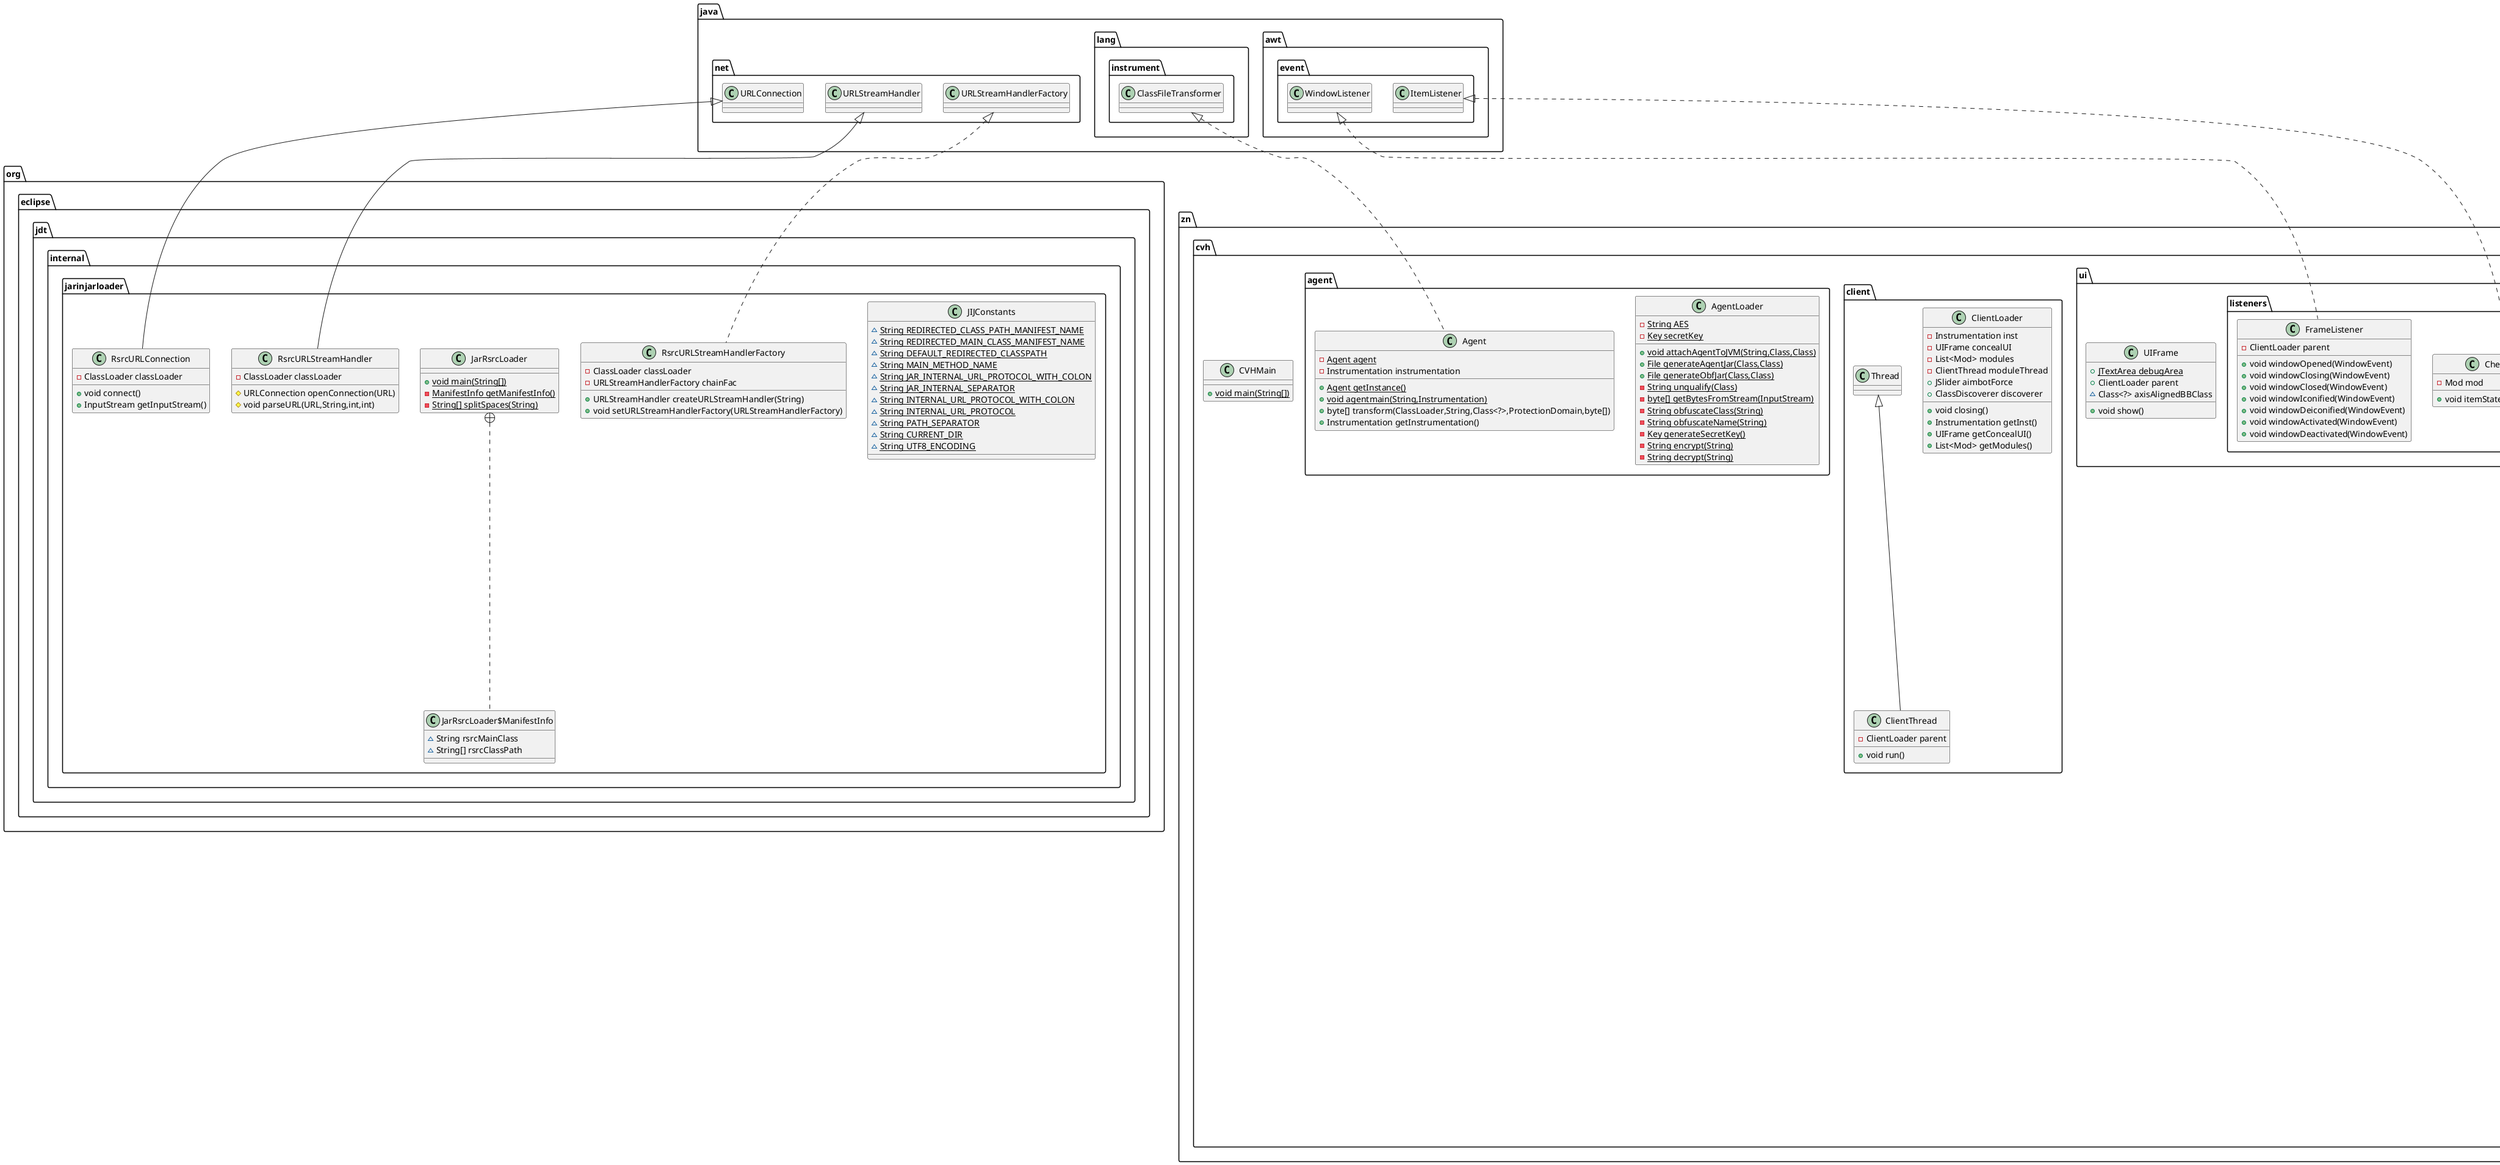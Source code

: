@startuml
abstract class zn.cvh.wrapper.Wrapper {
+ ClassDiscoverer classDiscoverer
# Class<?> clazz
# ReflectionHelper rh
+ Class<?> getClazz()
}


class zn.cvh.module.modules.Triggerbot {
+ DoubleValue minCps
+ DoubleValue maxCps
+ BoolValues onlyWhileClicking
- TimeUtil time
- Random random
- Robot robot
+ void update()
- long getSleepTime()
}


class org.eclipse.jdt.internal.jarinjarloader.JIJConstants {
~ {static} String REDIRECTED_CLASS_PATH_MANIFEST_NAME
~ {static} String REDIRECTED_MAIN_CLASS_MANIFEST_NAME
~ {static} String DEFAULT_REDIRECTED_CLASSPATH
~ {static} String MAIN_METHOD_NAME
~ {static} String JAR_INTERNAL_URL_PROTOCOL_WITH_COLON
~ {static} String JAR_INTERNAL_SEPARATOR
~ {static} String INTERNAL_URL_PROTOCOL_WITH_COLON
~ {static} String INTERNAL_URL_PROTOCOL
~ {static} String PATH_SEPARATOR
~ {static} String CURRENT_DIR
~ {static} String UTF8_ENCODING
}

class zn.cvh.wrapper.wrappers.Entity {
+ Object entityObj
+ Field rotationYaw
+ Field rotationPitch
+ Field posX
+ Field posY
+ Field posZ
+ Field width
+ Field height
+ Class<?> axisAlignedBBClass
+ float[] getViewAngles()
+ void setViewAngles(float,float)
+ float getYaw()
+ float getPitch()
+ void setYaw(float)
+ void setPitch(float)
+ double getPosX()
+ double getPosY()
+ double getPosZ()
+ double getWidth()
+ double getHeight()
+ double getDistanceToEntity(Entity)
+ void setEntityBoundingBox(CustomBoundingBox)
+ boolean isAlive()
+ boolean isEntityLivingBase()
+ double getEyeHeight()
+ CustomBoundingBox getEntityBoundingBox()
+ boolean canEntityBeSeen(Entity)
+ boolean isInvisible()
+ int getMaxHurtTime()
+ int getHurtTime()
+ float getMotionX()
+ float getMotionY()
+ float getMotionZ()
+ void setMotionX(double)
+ void setMotionY(double)
+ void setMotionZ(double)
}


class zn.cvh.module.value.Values {
- String name
+ String getName()
}


class org.eclipse.jdt.internal.jarinjarloader.RsrcURLStreamHandlerFactory {
- ClassLoader classLoader
- URLStreamHandlerFactory chainFac
+ URLStreamHandler createURLStreamHandler(String)
+ void setURLStreamHandlerFactory(URLStreamHandlerFactory)
}


class zn.cvh.utils.TimeUtil {
- long lastMS
+ long getCurrentMS()
+ long getLastMS()
+ boolean hasReached(long)
+ void reset()
+ void setLastMS(long)
+ long getTimeSinceReset()
}


class zn.cvh.ui.listeners.CheckboxListener {
- Mod mod
+ void itemStateChanged(ItemEvent)
}


class zn.cvh.client.ClientThread {
- ClientLoader parent
+ void run()
}


class zn.cvh.wrapper.wrappers.EntityPlayer {
+ float getMoveStrafing()
+ boolean isMouseLeftButtonPressed()
}

class zn.cvh.utils.CustomBoundingBox {
+ double minX
+ double maxX
}

class zn.cvh.utils.OSUtil {
+ {static} String getPlatform()
+ {static} File getWorkingDirectory()
}

class zn.cvh.module.modules.SmoothAimbot {
- DoubleValue hor
- DoubleValue ver
- DoubleValue dist
- DoubleValue fov
- BoolValues weapon
- BoolValues click
- BoolValues strafeIncrease
- BoolValues StopOnHitboxes
~ boolean ghu
+ void update()
- void faceEntity(Entity)
- float[] getRotationsNeeded(Entity)
- float wrapAngleTo180_float(float)
- double sqrt_double(double)
- Entity getTargetEntity()
+ double getDistanceBetweenAngles(float,float)
+ float[] getAngle(Entity)
- boolean canTarget(Entity)
- double limitAngleChange(double,double,double)
}


class zn.cvh.agent.AgentLoader {
- {static} String AES
- {static} Key secretKey
+ {static} void attachAgentToJVM(String,Class,Class)
+ {static} File generateAgentJar(Class,Class)
+ {static} File generateObfJar(Class,Class)
- {static} String unqualify(Class)
- {static} byte[] getBytesFromStream(InputStream)
- {static} String obfuscateClass(String)
- {static} String obfuscateName(String)
- {static} Key generateSecretKey()
- {static} String encrypt(String)
- {static} String decrypt(String)
}


class zn.cvh.module.value.values.BoolValues {
- boolean value
+ boolean getValue()
+ void setValue(boolean)
}


class org.eclipse.jdt.internal.jarinjarloader.JarRsrcLoader {
+ {static} void main(String[])
- {static} ManifestInfo getManifestInfo()
- {static} String[] splitSpaces(String)
}

class org.eclipse.jdt.internal.jarinjarloader.JarRsrcLoader$ManifestInfo {
~ String rsrcMainClass
~ String[] rsrcClassPath
}

class zn.cvh.module.modules.Velocity {
~ DoubleValue horizontal
~ DoubleValue vertical
+ void update()
}


class zn.cvh.agent.Agent {
- {static} Agent agent
- Instrumentation instrumentation
+ {static} Agent getInstance()
+ {static} void agentmain(String,Instrumentation)
+ byte[] transform(ClassLoader,String,Class<?>,ProtectionDomain,byte[])
+ Instrumentation getInstrumentation()
}


class zn.cvh.CVHMain {
+ {static} void main(String[])
}

class zn.cvh.wrapper.wrappers.World {
- Field entitiesField
- Field playerEntitiesField
- Object entities
- Object players
~ Field worldField
+ List<Entity> getEntities()
+ List<EntityPlayer> getPlayers()
}


class zn.cvh.ui.UIFrame {
+ {static} JTextArea debugArea
+ ClientLoader parent
~ Class<?> axisAlignedBBClass
+ void show()
}


abstract class zn.cvh.module.Mod {
- String name
- boolean enabled
- ArrayList<Values> values
+ MinecraftClient mc
+ void addValue(Values)
+ ArrayList<Values> getValues()
+ {abstract}void update()
+ void postUpdate()
+ String getName()
+ void setEnabled(boolean)
+ boolean isEnabled()
}


class zn.cvh.utils.ReflectionHelper {
- {static} Logger LOGGER
- Class<?> clazz
+ Object getField(String,Object)
+ void setField(String,Object,Object)
+ Object invokeGetter(Method,Object,Object)
+ void invoke(Method,Object,Object)
+ Object invokeReturn(Method,Object,Object)
+ {static} Class<?> getClass(String)
+ {static} Object getField(Class<?>,String,Object)
}


class zn.cvh.ui.listeners.SliderListener {
- DoubleValue value
- JLabel label
+ void stateChanged(ChangeEvent)
}


class zn.cvh.ui.listeners.FrameListener {
- ClientLoader parent
+ void windowOpened(WindowEvent)
+ void windowClosing(WindowEvent)
+ void windowClosed(WindowEvent)
+ void windowIconified(WindowEvent)
+ void windowDeiconified(WindowEvent)
+ void windowActivated(WindowEvent)
+ void windowDeactivated(WindowEvent)
}


class zn.cvh.wrapper.wrappers.MinecraftClient {
~ World world
~ EntityPlayer thePlayer
~ Field inGameHasFocus
- Field objectMouseOverField
- Field entityHitField
+ Object instance()
+ Object getEntityHit()
+ boolean inGameHasFocus()
+ Object getPlayerObj()
+ EntityPlayer getPlayer()
+ Object getWorldObj()
+ World getWorld()
}


class zn.cvh.wrapper.WrapperManager {
- {static} Logger LOGGER
+ {static} WrapperManager instance
+ MinecraftClient Minecraft
+ ClassDiscoverer classDiscoverer
}

class org.eclipse.jdt.internal.jarinjarloader.RsrcURLStreamHandler {
- ClassLoader classLoader
# URLConnection openConnection(URL)
# void parseURL(URL,String,int,int)
}


class zn.cvh.client.ClientLoader {
- Instrumentation inst
- UIFrame concealUI
- List<Mod> modules
- ClientThread moduleThread
+ JSlider aimbotForce
+ ClassDiscoverer discoverer
+ void closing()
+ Instrumentation getInst()
+ UIFrame getConcealUI()
+ List<Mod> getModules()
}


abstract class zn.cvh.wrapper.wrappers.WrapperOOP {
# Object instance
+ Object getInstance()
}


class zn.cvh.module.value.values.DoubleValue {
- double value
- double min
- double max
- boolean decimal
+ boolean isDecimal()
+ double getMin()
+ double getMax()
+ double getValue()
+ void setValue(double)
}


class zn.cvh.utils.ClassDiscoverer {
- Class<?> minecraftClass
- Class<?> axisAlignedBBClass
- Class<?> threadExecutor
- Class<?> entityLivingBaseClass
- Class<?> entityJoinClass
- Class<?> MouseClass
+ Class<?> getThreadExecutor()
+ Class<?> getMinecraftClass()
+ Class<?> getAxisAlignedBBClass()
+ Class<?> getEntityLivingBaseClass()
+ Class<?> getEntityJoinClass()
+ Class<?> getMouseClass()
}


class zn.cvh.module.modules.Reach {
- {static} Logger LOGGER
+ DoubleValue minReach
+ DoubleValue maxReach
+ void update()
- double getDist()
- float a(double,double)
+ void postUpdate()
}


class org.eclipse.jdt.internal.jarinjarloader.RsrcURLConnection {
- ClassLoader classLoader
+ void connect()
+ InputStream getInputStream()
}




zn.cvh.module.Mod <|-- zn.cvh.module.modules.Triggerbot
zn.cvh.wrapper.Wrapper <|-- zn.cvh.wrapper.wrappers.Entity
java.net.URLStreamHandlerFactory <|.. org.eclipse.jdt.internal.jarinjarloader.RsrcURLStreamHandlerFactory
java.awt.event.ItemListener <|.. zn.cvh.ui.listeners.CheckboxListener
zn.cvh.client.Thread <|-- zn.cvh.client.ClientThread
zn.cvh.wrapper.wrappers.Entity <|-- zn.cvh.wrapper.wrappers.EntityPlayer
zn.cvh.module.Mod <|-- zn.cvh.module.modules.SmoothAimbot
zn.cvh.module.value.Values <|-- zn.cvh.module.value.values.BoolValues
org.eclipse.jdt.internal.jarinjarloader.JarRsrcLoader +.. org.eclipse.jdt.internal.jarinjarloader.JarRsrcLoader$ManifestInfo
zn.cvh.module.Mod <|-- zn.cvh.module.modules.Velocity
java.lang.instrument.ClassFileTransformer <|.. zn.cvh.agent.Agent
zn.cvh.wrapper.wrappers.WrapperOOP <|-- zn.cvh.wrapper.wrappers.World
javax.swing.event.ChangeListener <|.. zn.cvh.ui.listeners.SliderListener
java.awt.event.WindowListener <|.. zn.cvh.ui.listeners.FrameListener
zn.cvh.wrapper.Wrapper <|-- zn.cvh.wrapper.wrappers.MinecraftClient
java.net.URLStreamHandler <|-- org.eclipse.jdt.internal.jarinjarloader.RsrcURLStreamHandler
zn.cvh.wrapper.Wrapper <|-- zn.cvh.wrapper.wrappers.WrapperOOP
zn.cvh.module.value.Values <|-- zn.cvh.module.value.values.DoubleValue
zn.cvh.module.Mod <|-- zn.cvh.module.modules.Reach
java.net.URLConnection <|-- org.eclipse.jdt.internal.jarinjarloader.RsrcURLConnection
@enduml